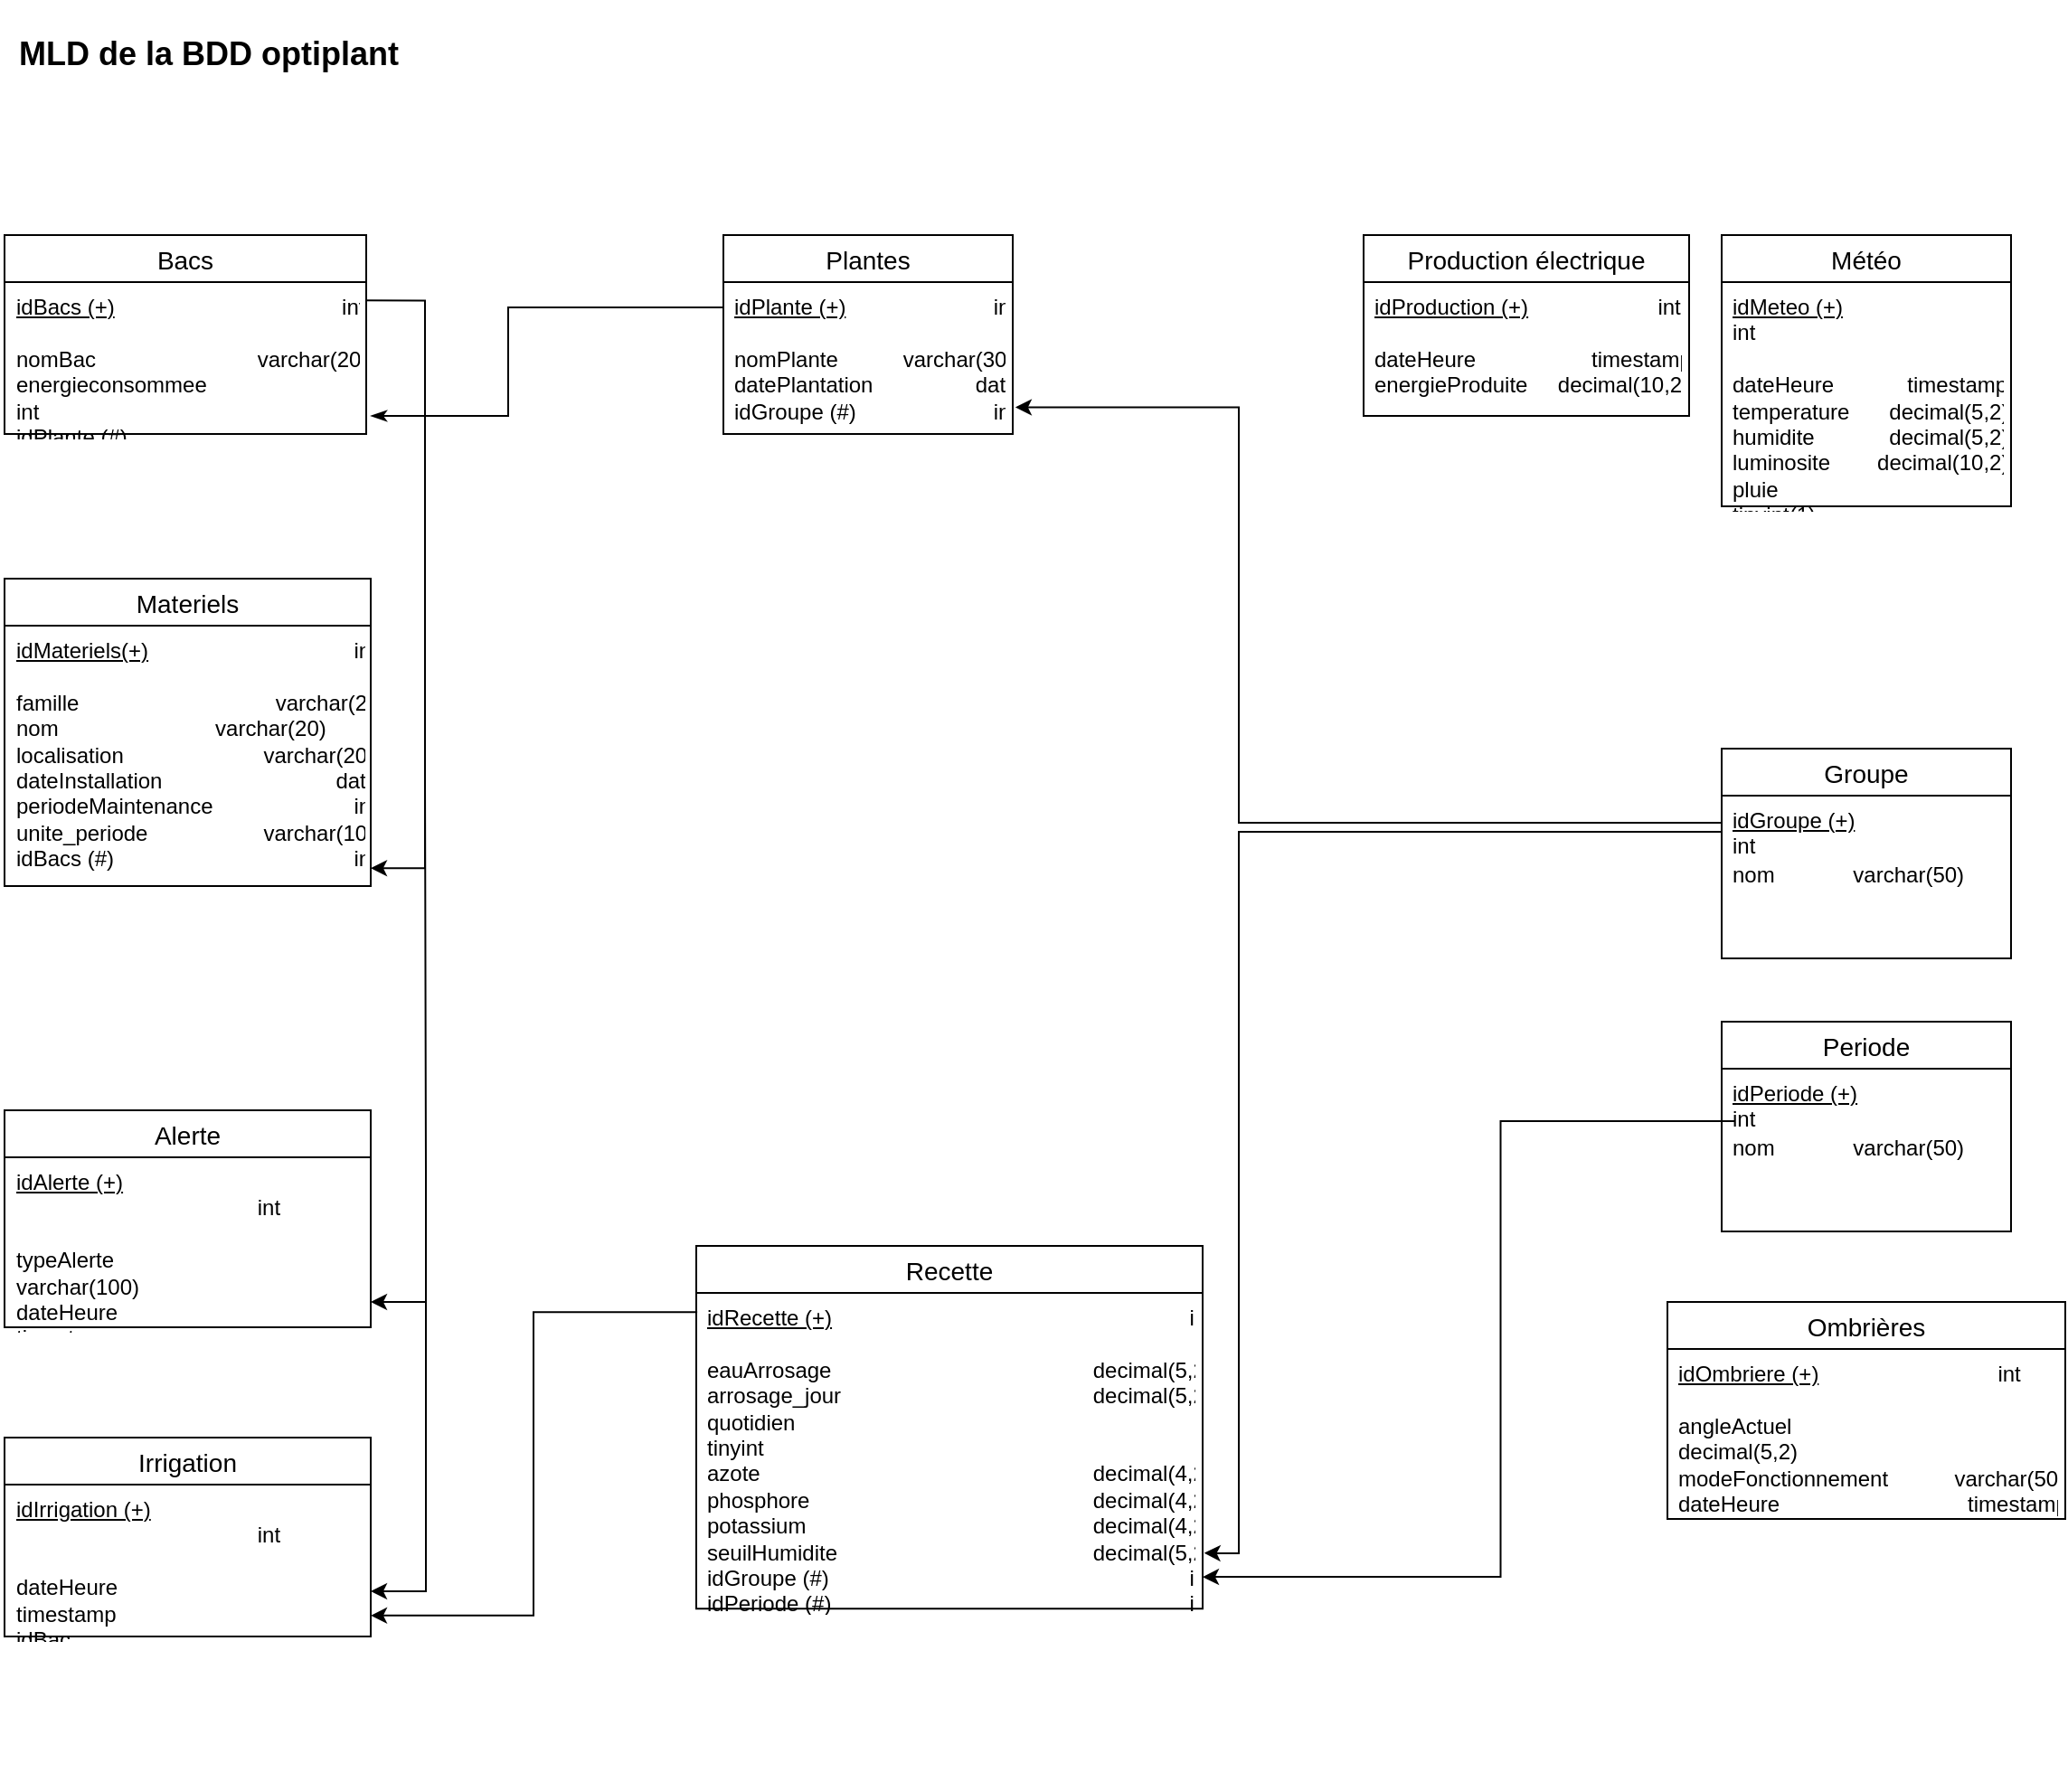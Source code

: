 <mxfile version="26.0.16">
  <diagram id="C5RBs43oDa-KdzZeNtuy" name="Page-1">
    <mxGraphModel dx="2238" dy="909" grid="1" gridSize="10" guides="1" tooltips="1" connect="1" arrows="1" fold="1" page="1" pageScale="1" pageWidth="1169" pageHeight="1654" math="0" shadow="0">
      <root>
        <mxCell id="WIyWlLk6GJQsqaUBKTNV-0" />
        <mxCell id="WIyWlLk6GJQsqaUBKTNV-1" parent="WIyWlLk6GJQsqaUBKTNV-0" />
        <mxCell id="0RJFwm6MSFstVG_xr5MZ-1" value="Bacs" style="swimlane;fontStyle=0;childLayout=stackLayout;horizontal=1;startSize=26;horizontalStack=0;resizeParent=1;resizeParentMax=0;resizeLast=0;collapsible=1;marginBottom=0;align=center;fontSize=14;" vertex="1" parent="WIyWlLk6GJQsqaUBKTNV-1">
          <mxGeometry x="17.5" y="130" width="200" height="110" as="geometry" />
        </mxCell>
        <mxCell id="0RJFwm6MSFstVG_xr5MZ-2" value="&lt;div&gt;&lt;u&gt;idBacs (+)&lt;/u&gt;&lt;span style=&quot;white-space: pre;&quot;&gt;&#x9;&lt;/span&gt;&lt;span style=&quot;white-space: pre;&quot;&gt;&#x9;&lt;/span&gt;&lt;span style=&quot;white-space: pre;&quot;&gt;&#x9;&lt;/span&gt;&amp;nbsp;&amp;nbsp;&amp;nbsp;&amp;nbsp;&amp;nbsp;&amp;nbsp;&amp;nbsp;&amp;nbsp;&amp;nbsp; &amp;nbsp; &amp;nbsp; int&lt;br&gt;&lt;/div&gt;&lt;div&gt;&lt;br&gt;&lt;/div&gt;&lt;div&gt;nomBac&lt;span style=&quot;white-space: pre;&quot;&gt;&#x9;&lt;span style=&quot;white-space: pre;&quot;&gt;&#x9;&lt;/span&gt;              &lt;span style=&quot;white-space: pre;&quot;&gt;&#x9;&lt;/span&gt;varchar(20)&lt;/span&gt;&lt;/div&gt;&lt;div&gt;energieconsommee&lt;span style=&quot;white-space: pre;&quot;&gt;&#x9;&lt;/span&gt;&lt;span style=&quot;white-space: pre;&quot;&gt;&#x9;&lt;/span&gt;&amp;nbsp;&amp;nbsp;&amp;nbsp;&amp;nbsp;&amp;nbsp;&amp;nbsp; int&lt;br&gt;&lt;/div&gt;&lt;div&gt;idPlante (#)&lt;span style=&quot;white-space: pre;&quot;&gt;&#x9;&lt;/span&gt;&lt;span style=&quot;white-space: pre;&quot;&gt;&#x9;&lt;/span&gt;&lt;span style=&quot;white-space: pre;&quot;&gt;&#x9;&lt;/span&gt;&lt;span style=&quot;white-space: pre;&quot;&gt;&#x9;&lt;/span&gt;&amp;nbsp;&amp;nbsp;&amp;nbsp;&amp;nbsp;&amp;nbsp;&amp;nbsp; int&lt;br&gt;&lt;/div&gt;&lt;div&gt;&lt;br&gt;&lt;/div&gt;" style="text;strokeColor=none;fillColor=none;spacingLeft=4;spacingRight=4;overflow=hidden;rotatable=0;points=[[0,0.5],[1,0.5]];portConstraint=eastwest;fontSize=12;whiteSpace=wrap;html=1;" vertex="1" parent="0RJFwm6MSFstVG_xr5MZ-1">
          <mxGeometry y="26" width="200" height="84" as="geometry" />
        </mxCell>
        <mxCell id="0RJFwm6MSFstVG_xr5MZ-3" value="Plantes" style="swimlane;fontStyle=0;childLayout=stackLayout;horizontal=1;startSize=26;horizontalStack=0;resizeParent=1;resizeParentMax=0;resizeLast=0;collapsible=1;marginBottom=0;align=center;fontSize=14;" vertex="1" parent="WIyWlLk6GJQsqaUBKTNV-1">
          <mxGeometry x="415" y="130" width="160" height="110" as="geometry">
            <mxRectangle x="380" y="360" width="90" height="30" as="alternateBounds" />
          </mxGeometry>
        </mxCell>
        <mxCell id="0RJFwm6MSFstVG_xr5MZ-4" value="&lt;div&gt;&lt;u&gt;idPlante (+)&lt;/u&gt;&lt;span style=&quot;white-space: pre;&quot;&gt;&#x9;&lt;/span&gt;&lt;span style=&quot;white-space: pre;&quot;&gt;&#x9;&lt;/span&gt;&lt;span style=&quot;white-space: pre;&quot;&gt;&#x9;&lt;/span&gt;&amp;nbsp;&amp;nbsp; int&lt;u&gt;&lt;br&gt;&lt;/u&gt;&lt;/div&gt;&lt;div&gt;&lt;br&gt;&lt;/div&gt;&lt;div&gt;nomPlante&lt;span style=&quot;white-space: pre;&quot;&gt;&#x9;&lt;/span&gt;&amp;nbsp;&amp;nbsp;&amp;nbsp; &lt;span style=&quot;white-space: pre;&quot;&gt;varchar(30)&lt;/span&gt;&lt;/div&gt;&lt;div&gt;datePlantation&lt;span style=&quot;white-space: pre;&quot;&gt;&#x9;&lt;/span&gt;&lt;span style=&quot;white-space: pre;&quot;&gt;&#x9;&lt;/span&gt;&lt;span style=&quot;white-space: pre;&quot;&gt;&#x9;&lt;/span&gt;date&lt;/div&gt;&lt;div&gt;idGroupe (#)&lt;span style=&quot;white-space: pre;&quot;&gt;&#x9;&lt;/span&gt;&lt;span style=&quot;white-space: pre;&quot;&gt;&#x9;&lt;/span&gt;&lt;span style=&quot;white-space: pre;&quot;&gt;&#x9;&lt;/span&gt;&amp;nbsp;&amp;nbsp; int&lt;/div&gt;" style="text;strokeColor=none;fillColor=none;spacingLeft=4;spacingRight=4;overflow=hidden;rotatable=0;points=[[0,0.5],[1,0.5]];portConstraint=eastwest;fontSize=12;whiteSpace=wrap;html=1;" vertex="1" parent="0RJFwm6MSFstVG_xr5MZ-3">
          <mxGeometry y="26" width="160" height="84" as="geometry" />
        </mxCell>
        <mxCell id="0RJFwm6MSFstVG_xr5MZ-5" value="" style="endArrow=classicThin;html=1;rounded=0;endFill=1;edgeStyle=orthogonalEdgeStyle;" edge="1" parent="WIyWlLk6GJQsqaUBKTNV-1">
          <mxGeometry relative="1" as="geometry">
            <mxPoint x="415" y="170" as="sourcePoint" />
            <mxPoint x="220" y="230" as="targetPoint" />
            <Array as="points">
              <mxPoint x="296" y="170" />
              <mxPoint x="296" y="230" />
              <mxPoint x="230" y="230" />
            </Array>
          </mxGeometry>
        </mxCell>
        <mxCell id="0RJFwm6MSFstVG_xr5MZ-22" value="Alerte" style="swimlane;fontStyle=0;childLayout=stackLayout;horizontal=1;startSize=26;horizontalStack=0;resizeParent=1;resizeParentMax=0;resizeLast=0;collapsible=1;marginBottom=0;align=center;fontSize=14;" vertex="1" parent="WIyWlLk6GJQsqaUBKTNV-1">
          <mxGeometry x="17.5" y="614" width="202.5" height="120" as="geometry" />
        </mxCell>
        <mxCell id="0RJFwm6MSFstVG_xr5MZ-23" value="&lt;div&gt;&lt;u&gt;idAlerte (+)&lt;/u&gt;&lt;span style=&quot;white-space: pre;&quot;&gt;&#x9;&lt;/span&gt;&lt;span style=&quot;white-space: pre;&quot;&gt;&#x9;&lt;/span&gt;&lt;span style=&quot;white-space: pre;&quot;&gt;&#x9;&lt;/span&gt;&lt;span style=&quot;white-space: pre;&quot;&gt;&#x9;&lt;/span&gt;&lt;span style=&quot;white-space: pre;&quot;&gt;&#x9;&lt;/span&gt;int&lt;/div&gt;&lt;div&gt;&lt;br&gt;&lt;/div&gt;&lt;div&gt;typeAlerte&lt;span style=&quot;white-space: pre;&quot;&gt;&#x9;&lt;/span&gt;&lt;span style=&quot;white-space: pre;&quot;&gt;&#x9;&lt;/span&gt;&amp;nbsp;&amp;nbsp;&amp;nbsp;&amp;nbsp;&amp;nbsp;&amp;nbsp; varchar(100)&lt;/div&gt;&lt;div&gt;dateHeure&lt;span style=&quot;white-space: pre;&quot;&gt;&#x9;&lt;/span&gt;&lt;span style=&quot;white-space: pre;&quot;&gt;&#x9;&lt;/span&gt;&lt;span style=&quot;white-space: pre;&quot;&gt;&#x9;&lt;/span&gt;&amp;nbsp;&amp;nbsp; timestamp&lt;/div&gt;&lt;div&gt;message&lt;span style=&quot;white-space: pre;&quot;&gt;&#x9;&lt;/span&gt;&lt;span style=&quot;white-space: pre;&quot;&gt;&#x9;&lt;/span&gt;&lt;span style=&quot;white-space: pre;&quot;&gt;&#x9;&lt;/span&gt;&lt;span style=&quot;white-space: pre;&quot;&gt;&#x9;&lt;/span&gt;&amp;nbsp;&amp;nbsp;&amp;nbsp;&amp;nbsp;&amp;nbsp; text&lt;/div&gt;&lt;div&gt;&lt;div&gt;idBac (#)&lt;span style=&quot;white-space: pre;&quot;&gt;&#x9;&lt;/span&gt;&lt;span style=&quot;white-space: pre;&quot;&gt;&#x9;&lt;/span&gt;&lt;span style=&quot;white-space: pre;&quot;&gt;&#x9;&lt;/span&gt;&lt;span style=&quot;white-space: pre;&quot;&gt;&#x9;&lt;/span&gt;&lt;span style=&quot;white-space: pre;&quot;&gt;&#x9;&lt;/span&gt;&lt;span style=&quot;white-space: pre;&quot;&gt;&#x9;&lt;/span&gt;int&lt;/div&gt;&lt;/div&gt;" style="text;strokeColor=none;fillColor=none;spacingLeft=4;spacingRight=4;overflow=hidden;rotatable=0;points=[[0,0.5],[1,0.5]];portConstraint=eastwest;fontSize=12;whiteSpace=wrap;html=1;" vertex="1" parent="0RJFwm6MSFstVG_xr5MZ-22">
          <mxGeometry y="26" width="202.5" height="94" as="geometry" />
        </mxCell>
        <mxCell id="0RJFwm6MSFstVG_xr5MZ-29" value="&amp;nbsp;" style="text;strokeColor=none;fillColor=none;spacingLeft=4;spacingRight=4;overflow=hidden;rotatable=0;points=[[0,0.5],[1,0.5]];portConstraint=eastwest;fontSize=12;whiteSpace=wrap;html=1;" vertex="1" parent="WIyWlLk6GJQsqaUBKTNV-1">
          <mxGeometry x="938.5" y="494" width="160" height="30" as="geometry" />
        </mxCell>
        <mxCell id="0RJFwm6MSFstVG_xr5MZ-30" value="Groupe" style="swimlane;fontStyle=0;childLayout=stackLayout;horizontal=1;startSize=26;horizontalStack=0;resizeParent=1;resizeParentMax=0;resizeLast=0;collapsible=1;marginBottom=0;align=center;fontSize=14;" vertex="1" parent="WIyWlLk6GJQsqaUBKTNV-1">
          <mxGeometry x="967" y="414" width="160" height="116" as="geometry">
            <mxRectangle x="380" y="360" width="90" height="30" as="alternateBounds" />
          </mxGeometry>
        </mxCell>
        <mxCell id="0RJFwm6MSFstVG_xr5MZ-31" value="&lt;u&gt;idGroupe (+)&lt;/u&gt;&lt;span style=&quot;white-space: pre;&quot;&gt;&#x9;&lt;/span&gt;&lt;span style=&quot;white-space: pre;&quot;&gt;&#x9;&lt;/span&gt;&lt;span style=&quot;white-space: pre;&quot;&gt;&#x9;&lt;/span&gt;&amp;nbsp; int&lt;u&gt;&lt;br&gt;&lt;/u&gt;" style="text;strokeColor=none;fillColor=none;spacingLeft=4;spacingRight=4;overflow=hidden;rotatable=0;points=[[0,0.5],[1,0.5]];portConstraint=eastwest;fontSize=12;whiteSpace=wrap;html=1;" vertex="1" parent="0RJFwm6MSFstVG_xr5MZ-30">
          <mxGeometry y="26" width="160" height="30" as="geometry" />
        </mxCell>
        <mxCell id="0RJFwm6MSFstVG_xr5MZ-32" value="nom&lt;span style=&quot;white-space: pre;&quot;&gt;&#x9;&lt;/span&gt;&lt;span style=&quot;white-space: pre;&quot;&gt;&#x9;&lt;/span&gt;&amp;nbsp;&amp;nbsp;&amp;nbsp; varchar(50)" style="text;strokeColor=none;fillColor=none;spacingLeft=4;spacingRight=4;overflow=hidden;rotatable=0;points=[[0,0.5],[1,0.5]];portConstraint=eastwest;fontSize=12;whiteSpace=wrap;html=1;" vertex="1" parent="0RJFwm6MSFstVG_xr5MZ-30">
          <mxGeometry y="56" width="160" height="30" as="geometry" />
        </mxCell>
        <mxCell id="0RJFwm6MSFstVG_xr5MZ-33" value="&amp;nbsp;" style="text;strokeColor=none;fillColor=none;spacingLeft=4;spacingRight=4;overflow=hidden;rotatable=0;points=[[0,0.5],[1,0.5]];portConstraint=eastwest;fontSize=12;whiteSpace=wrap;html=1;" vertex="1" parent="0RJFwm6MSFstVG_xr5MZ-30">
          <mxGeometry y="86" width="160" height="30" as="geometry" />
        </mxCell>
        <mxCell id="0RJFwm6MSFstVG_xr5MZ-38" value="&amp;nbsp;" style="text;strokeColor=none;fillColor=none;spacingLeft=4;spacingRight=4;overflow=hidden;rotatable=0;points=[[0,0.5],[1,0.5]];portConstraint=eastwest;fontSize=12;whiteSpace=wrap;html=1;" vertex="1" parent="WIyWlLk6GJQsqaUBKTNV-1">
          <mxGeometry x="967" y="608" width="160" height="30" as="geometry" />
        </mxCell>
        <mxCell id="0RJFwm6MSFstVG_xr5MZ-42" value="Periode" style="swimlane;fontStyle=0;childLayout=stackLayout;horizontal=1;startSize=26;horizontalStack=0;resizeParent=1;resizeParentMax=0;resizeLast=0;collapsible=1;marginBottom=0;align=center;fontSize=14;" vertex="1" parent="WIyWlLk6GJQsqaUBKTNV-1">
          <mxGeometry x="967" y="565" width="160" height="116" as="geometry">
            <mxRectangle x="380" y="360" width="90" height="30" as="alternateBounds" />
          </mxGeometry>
        </mxCell>
        <mxCell id="0RJFwm6MSFstVG_xr5MZ-43" value="&lt;u&gt;idPeriode (+)&lt;/u&gt;&lt;span style=&quot;white-space: pre;&quot;&gt;&#x9;&lt;/span&gt;&lt;span style=&quot;white-space: pre;&quot;&gt;&#x9;&lt;/span&gt;&lt;span style=&quot;white-space: pre;&quot;&gt;&#x9;&lt;/span&gt;&amp;nbsp; int" style="text;strokeColor=none;fillColor=none;spacingLeft=4;spacingRight=4;overflow=hidden;rotatable=0;points=[[0,0.5],[1,0.5]];portConstraint=eastwest;fontSize=12;whiteSpace=wrap;html=1;" vertex="1" parent="0RJFwm6MSFstVG_xr5MZ-42">
          <mxGeometry y="26" width="160" height="30" as="geometry" />
        </mxCell>
        <mxCell id="0RJFwm6MSFstVG_xr5MZ-44" value="nom&lt;span style=&quot;white-space: pre;&quot;&gt;&#x9;&lt;/span&gt;&lt;span style=&quot;white-space: pre;&quot;&gt;&#x9;&lt;/span&gt;&lt;span style=&quot;white-space: pre;&quot;&gt;    varchar(50)&lt;/span&gt;&lt;span style=&quot;white-space: pre;&quot;&gt;&#x9;&lt;/span&gt;" style="text;strokeColor=none;fillColor=none;spacingLeft=4;spacingRight=4;overflow=hidden;rotatable=0;points=[[0,0.5],[1,0.5]];portConstraint=eastwest;fontSize=12;whiteSpace=wrap;html=1;" vertex="1" parent="0RJFwm6MSFstVG_xr5MZ-42">
          <mxGeometry y="56" width="160" height="30" as="geometry" />
        </mxCell>
        <mxCell id="0RJFwm6MSFstVG_xr5MZ-45" value="&amp;nbsp;" style="text;strokeColor=none;fillColor=none;spacingLeft=4;spacingRight=4;overflow=hidden;rotatable=0;points=[[0,0.5],[1,0.5]];portConstraint=eastwest;fontSize=12;whiteSpace=wrap;html=1;" vertex="1" parent="0RJFwm6MSFstVG_xr5MZ-42">
          <mxGeometry y="86" width="160" height="30" as="geometry" />
        </mxCell>
        <mxCell id="0RJFwm6MSFstVG_xr5MZ-46" value="Irrigation" style="swimlane;fontStyle=0;childLayout=stackLayout;horizontal=1;startSize=26;horizontalStack=0;resizeParent=1;resizeParentMax=0;resizeLast=0;collapsible=1;marginBottom=0;align=center;fontSize=14;" vertex="1" parent="WIyWlLk6GJQsqaUBKTNV-1">
          <mxGeometry x="17.5" y="795" width="202.5" height="110" as="geometry" />
        </mxCell>
        <mxCell id="0RJFwm6MSFstVG_xr5MZ-77" style="edgeStyle=orthogonalEdgeStyle;rounded=0;orthogonalLoop=1;jettySize=auto;html=1;endArrow=none;startFill=0;" edge="1" parent="0RJFwm6MSFstVG_xr5MZ-46">
          <mxGeometry relative="1" as="geometry">
            <mxPoint x="232.5" y="-365" as="targetPoint" />
            <mxPoint x="212.5" y="85" as="sourcePoint" />
            <Array as="points">
              <mxPoint x="233" y="85" />
              <mxPoint x="233" y="-148" />
              <mxPoint x="233" y="-148" />
            </Array>
          </mxGeometry>
        </mxCell>
        <mxCell id="0RJFwm6MSFstVG_xr5MZ-47" value="&lt;div&gt;&lt;u&gt;idIrrigation (+)&lt;/u&gt;&lt;span style=&quot;white-space: pre;&quot;&gt;&#x9;&lt;/span&gt;&lt;span style=&quot;white-space: pre;&quot;&gt;&#x9;&lt;/span&gt;&lt;span style=&quot;white-space: pre;&quot;&gt;&#x9;&lt;/span&gt;&lt;span style=&quot;white-space: pre;&quot;&gt;&#x9;&lt;/span&gt;&lt;span style=&quot;white-space: pre;&quot;&gt;&#x9;&lt;/span&gt;int&lt;/div&gt;&lt;div&gt;&lt;br&gt;&lt;/div&gt;&lt;div&gt;dateHeure&lt;span style=&quot;white-space: pre;&quot;&gt;&#x9;&lt;/span&gt;&lt;span style=&quot;white-space: pre;&quot;&gt;&#x9;&lt;/span&gt;&lt;span style=&quot;white-space: pre;&quot;&gt;&#x9;&lt;/span&gt;&amp;nbsp;&amp;nbsp; timestamp&lt;/div&gt;&lt;div&gt;&lt;div&gt;idBac (#)&lt;span style=&quot;white-space: pre;&quot;&gt;&#x9;&lt;/span&gt;&lt;span style=&quot;white-space: pre;&quot;&gt;&#x9;&lt;/span&gt;&lt;span style=&quot;white-space: pre;&quot;&gt;&#x9;&lt;/span&gt;&lt;span style=&quot;white-space: pre;&quot;&gt;&#x9;&lt;/span&gt;&lt;span style=&quot;white-space: pre;&quot;&gt;&#x9;&lt;/span&gt;&lt;span style=&quot;white-space: pre;&quot;&gt;&#x9;&lt;/span&gt;int&lt;/div&gt;&lt;div&gt;&lt;div&gt;idRecette (#)&lt;span style=&quot;white-space: pre;&quot;&gt;&#x9;&lt;/span&gt;&lt;span style=&quot;white-space: pre;&quot;&gt;&#x9;&lt;/span&gt;&lt;span style=&quot;white-space: pre;&quot;&gt;&#x9;&lt;/span&gt;&lt;span style=&quot;white-space: pre;&quot;&gt;&#x9;&lt;/span&gt;&lt;span style=&quot;white-space: pre;&quot;&gt;&#x9;&lt;/span&gt;int&lt;/div&gt;&lt;/div&gt;&lt;/div&gt;&lt;div&gt;&lt;br&gt;&lt;/div&gt;" style="text;strokeColor=none;fillColor=none;spacingLeft=4;spacingRight=4;overflow=hidden;rotatable=0;points=[[0,0.5],[1,0.5]];portConstraint=eastwest;fontSize=12;whiteSpace=wrap;html=1;" vertex="1" parent="0RJFwm6MSFstVG_xr5MZ-46">
          <mxGeometry y="26" width="202.5" height="84" as="geometry" />
        </mxCell>
        <mxCell id="0RJFwm6MSFstVG_xr5MZ-64" value="&lt;h2&gt;MLD de la BDD optiplant &lt;br&gt;&lt;/h2&gt;" style="text;html=1;align=center;verticalAlign=middle;resizable=0;points=[];autosize=1;strokeColor=none;fillColor=none;" vertex="1" parent="WIyWlLk6GJQsqaUBKTNV-1">
          <mxGeometry x="15" width="230" height="60" as="geometry" />
        </mxCell>
        <mxCell id="0RJFwm6MSFstVG_xr5MZ-65" value="Météo" style="swimlane;fontStyle=0;childLayout=stackLayout;horizontal=1;startSize=26;horizontalStack=0;resizeParent=1;resizeParentMax=0;resizeLast=0;collapsible=1;marginBottom=0;align=center;fontSize=14;" vertex="1" parent="WIyWlLk6GJQsqaUBKTNV-1">
          <mxGeometry x="967" y="130" width="160" height="150" as="geometry" />
        </mxCell>
        <mxCell id="0RJFwm6MSFstVG_xr5MZ-66" value="&lt;div&gt;&lt;u&gt;idMeteo (+)&lt;/u&gt;&lt;span style=&quot;white-space: pre;&quot;&gt;&#x9;&lt;/span&gt;&lt;span style=&quot;white-space: pre;&quot;&gt;&#x9;&lt;/span&gt;&lt;span style=&quot;white-space: pre;&quot;&gt;&#x9;&lt;/span&gt;&amp;nbsp;&amp;nbsp; int&lt;/div&gt;&lt;div&gt;&lt;br&gt;&lt;/div&gt;&lt;div&gt;dateHeure&lt;span style=&quot;white-space: pre;&quot;&gt;&#x9;&lt;/span&gt;&lt;span style=&quot;white-space: pre;&quot;&gt;     timestamp&lt;/span&gt;&lt;/div&gt;&lt;div&gt;temperature&lt;span style=&quot;white-space: pre;&quot;&gt;&#x9;&lt;/span&gt;&amp;nbsp; decimal(5,2)&lt;/div&gt;&lt;div&gt;humidite&lt;span style=&quot;white-space: pre;&quot;&gt;&#x9;&lt;/span&gt;&lt;span style=&quot;white-space: pre;&quot;&gt;&#x9;&lt;/span&gt;&amp;nbsp; decimal(5,2)&lt;br&gt;&lt;/div&gt;&lt;div&gt;luminosite&lt;span style=&quot;white-space: pre;&quot;&gt;&#x9;&lt;/span&gt;decimal(10,2)&lt;br&gt;          pluie&lt;span style=&quot;white-space: pre;&quot;&gt;&#x9;&lt;/span&gt;&lt;span style=&quot;white-space: pre;&quot;&gt;&#x9;&lt;/span&gt;&lt;span style=&quot;white-space: pre;&quot;&gt;&#x9;&lt;/span&gt; tinyint(1)&lt;br&gt;&lt;/div&gt;&lt;div&gt;vent&lt;span style=&quot;white-space: pre;&quot;&gt;&#x9;&lt;/span&gt;&lt;span style=&quot;white-space: pre;&quot;&gt;&#x9;&lt;/span&gt;&lt;span style=&quot;white-space: pre;&quot;&gt;&#x9;&lt;/span&gt;&lt;span style=&quot;white-space: pre;&quot;&gt;&#x9;&lt;/span&gt;&lt;span style=&quot;white-space: pre;&quot;&gt;&#x9;&lt;/span&gt;&amp;nbsp;&amp;nbsp; int&lt;br&gt;&lt;/div&gt;" style="text;strokeColor=none;fillColor=none;spacingLeft=4;spacingRight=4;overflow=hidden;rotatable=0;points=[[0,0.5],[1,0.5]];portConstraint=eastwest;fontSize=12;whiteSpace=wrap;html=1;" vertex="1" parent="0RJFwm6MSFstVG_xr5MZ-65">
          <mxGeometry y="26" width="160" height="124" as="geometry" />
        </mxCell>
        <mxCell id="0RJFwm6MSFstVG_xr5MZ-67" value="Production électrique" style="swimlane;fontStyle=0;childLayout=stackLayout;horizontal=1;startSize=26;horizontalStack=0;resizeParent=1;resizeParentMax=0;resizeLast=0;collapsible=1;marginBottom=0;align=center;fontSize=14;" vertex="1" parent="WIyWlLk6GJQsqaUBKTNV-1">
          <mxGeometry x="769" y="130" width="180" height="100" as="geometry" />
        </mxCell>
        <mxCell id="0RJFwm6MSFstVG_xr5MZ-68" value="&lt;div&gt;&lt;u&gt;idProduction (+)&lt;/u&gt;&lt;span style=&quot;white-space: pre;&quot;&gt;&#x9;&lt;/span&gt;&lt;span style=&quot;white-space: pre;&quot;&gt;&#x9;    &lt;/span&gt;&amp;nbsp;&amp;nbsp; int&lt;u&gt;&lt;br&gt;&lt;/u&gt;&lt;/div&gt;&lt;div&gt;&lt;br&gt;&lt;/div&gt;&lt;div&gt;dateHeure&lt;span style=&quot;white-space: pre;&quot;&gt;&#x9;&lt;/span&gt;&lt;span style=&quot;white-space: pre;&quot;&gt;&#x9;    &lt;/span&gt;timestamp&lt;/div&gt;&lt;div&gt;energieProduite&amp;nbsp;&amp;nbsp;&amp;nbsp;&amp;nbsp; decimal(10,2)&lt;br&gt;&lt;/div&gt;" style="text;strokeColor=none;fillColor=none;spacingLeft=4;spacingRight=4;overflow=hidden;rotatable=0;points=[[0,0.5],[1,0.5]];portConstraint=eastwest;fontSize=12;whiteSpace=wrap;html=1;" vertex="1" parent="0RJFwm6MSFstVG_xr5MZ-67">
          <mxGeometry y="26" width="180" height="74" as="geometry" />
        </mxCell>
        <mxCell id="0RJFwm6MSFstVG_xr5MZ-70" style="edgeStyle=orthogonalEdgeStyle;rounded=0;orthogonalLoop=1;jettySize=auto;html=1;exitX=1;exitY=0.121;exitDx=0;exitDy=0;exitPerimeter=0;entryX=1;entryY=0.931;entryDx=0;entryDy=0;entryPerimeter=0;" edge="1" parent="WIyWlLk6GJQsqaUBKTNV-1" source="0RJFwm6MSFstVG_xr5MZ-2" target="0RJFwm6MSFstVG_xr5MZ-95">
          <mxGeometry relative="1" as="geometry">
            <mxPoint x="230" y="480" as="targetPoint" />
            <mxPoint x="220" y="170" as="sourcePoint" />
            <Array as="points">
              <mxPoint x="250" y="166" />
              <mxPoint x="250" y="480" />
            </Array>
          </mxGeometry>
        </mxCell>
        <mxCell id="0RJFwm6MSFstVG_xr5MZ-78" value="" style="endArrow=classic;html=1;rounded=0;entryX=1;entryY=0.5;entryDx=0;entryDy=0;" edge="1" parent="WIyWlLk6GJQsqaUBKTNV-1">
          <mxGeometry width="50" height="50" relative="1" as="geometry">
            <mxPoint x="240" y="880" as="sourcePoint" />
            <mxPoint x="220" y="880" as="targetPoint" />
          </mxGeometry>
        </mxCell>
        <mxCell id="0RJFwm6MSFstVG_xr5MZ-79" style="edgeStyle=orthogonalEdgeStyle;rounded=0;orthogonalLoop=1;jettySize=auto;html=1;exitX=0.002;exitY=0.061;exitDx=0;exitDy=0;entryX=1;entryY=0.862;entryDx=0;entryDy=0;entryPerimeter=0;exitPerimeter=0;" edge="1" parent="WIyWlLk6GJQsqaUBKTNV-1" source="0RJFwm6MSFstVG_xr5MZ-53" target="0RJFwm6MSFstVG_xr5MZ-47">
          <mxGeometry relative="1" as="geometry">
            <mxPoint x="190" y="900" as="targetPoint" />
          </mxGeometry>
        </mxCell>
        <mxCell id="0RJFwm6MSFstVG_xr5MZ-80" style="edgeStyle=orthogonalEdgeStyle;rounded=0;orthogonalLoop=1;jettySize=auto;html=1;exitX=0;exitY=0.5;exitDx=0;exitDy=0;entryX=1.008;entryY=0.831;entryDx=0;entryDy=0;entryPerimeter=0;" edge="1" parent="WIyWlLk6GJQsqaUBKTNV-1">
          <mxGeometry relative="1" as="geometry">
            <mxPoint x="680" y="872.076" as="targetPoint" />
            <mxPoint x="974.2" y="620.0" as="sourcePoint" />
            <Array as="points">
              <mxPoint x="844.76" y="620" />
              <mxPoint x="844.76" y="872" />
              <mxPoint x="697.76" y="872" />
            </Array>
          </mxGeometry>
        </mxCell>
        <mxCell id="0RJFwm6MSFstVG_xr5MZ-81" style="edgeStyle=orthogonalEdgeStyle;rounded=0;orthogonalLoop=1;jettySize=auto;html=1;exitX=0;exitY=0.5;exitDx=0;exitDy=0;entryX=1.003;entryY=0.824;entryDx=0;entryDy=0;entryPerimeter=0;" edge="1" parent="WIyWlLk6GJQsqaUBKTNV-1" target="0RJFwm6MSFstVG_xr5MZ-53">
          <mxGeometry relative="1" as="geometry">
            <mxPoint x="967" y="460" as="sourcePoint" />
            <mxPoint x="690" y="960" as="targetPoint" />
            <Array as="points">
              <mxPoint x="700" y="460" />
              <mxPoint x="700" y="859" />
              <mxPoint x="690" y="859" />
            </Array>
          </mxGeometry>
        </mxCell>
        <mxCell id="0RJFwm6MSFstVG_xr5MZ-82" style="edgeStyle=orthogonalEdgeStyle;rounded=0;orthogonalLoop=1;jettySize=auto;html=1;exitX=0;exitY=0.5;exitDx=0;exitDy=0;entryX=1.009;entryY=0.824;entryDx=0;entryDy=0;entryPerimeter=0;" edge="1" parent="WIyWlLk6GJQsqaUBKTNV-1" source="0RJFwm6MSFstVG_xr5MZ-31" target="0RJFwm6MSFstVG_xr5MZ-4">
          <mxGeometry relative="1" as="geometry">
            <Array as="points">
              <mxPoint x="700" y="455" />
              <mxPoint x="700" y="225" />
            </Array>
          </mxGeometry>
        </mxCell>
        <mxCell id="0RJFwm6MSFstVG_xr5MZ-87" value="" style="endArrow=classic;html=1;rounded=0;" edge="1" parent="WIyWlLk6GJQsqaUBKTNV-1">
          <mxGeometry width="50" height="50" relative="1" as="geometry">
            <mxPoint x="250" y="720" as="sourcePoint" />
            <mxPoint x="220" y="720" as="targetPoint" />
            <Array as="points">
              <mxPoint x="240" y="720" />
            </Array>
          </mxGeometry>
        </mxCell>
        <mxCell id="0RJFwm6MSFstVG_xr5MZ-88" value="" style="group" vertex="1" connectable="0" parent="WIyWlLk6GJQsqaUBKTNV-1">
          <mxGeometry x="400" y="689" width="280" height="301" as="geometry" />
        </mxCell>
        <mxCell id="0RJFwm6MSFstVG_xr5MZ-52" value="Recette" style="swimlane;fontStyle=0;childLayout=stackLayout;horizontal=1;startSize=26;horizontalStack=0;resizeParent=1;resizeParentMax=0;resizeLast=0;collapsible=1;marginBottom=0;align=center;fontSize=14;movable=1;resizable=1;rotatable=1;deletable=1;editable=1;locked=0;connectable=1;container=1;" vertex="1" parent="0RJFwm6MSFstVG_xr5MZ-88">
          <mxGeometry width="280" height="200.58" as="geometry">
            <mxRectangle x="380" y="360" width="90" height="30" as="alternateBounds" />
          </mxGeometry>
        </mxCell>
        <mxCell id="0RJFwm6MSFstVG_xr5MZ-53" value="&lt;div&gt;&lt;u&gt;idRecette (+)&lt;/u&gt;&lt;span style=&quot;white-space: pre;&quot;&gt;&#x9;&lt;/span&gt;&lt;span style=&quot;white-space: pre;&quot;&gt;&#x9;&lt;/span&gt;&lt;span style=&quot;white-space: pre;&quot;&gt;&#x9;&lt;/span&gt;&lt;span style=&quot;white-space: pre;&quot;&gt;&#x9;&lt;/span&gt;&lt;span style=&quot;white-space: pre;&quot;&gt;&#x9;&lt;/span&gt;&lt;span style=&quot;white-space: pre;&quot;&gt;&#x9;&lt;/span&gt;&lt;span style=&quot;white-space: pre;&quot;&gt;&#x9;&lt;/span&gt;&lt;span style=&quot;white-space: pre;&quot;&gt;&#x9;&lt;/span&gt;int&lt;/div&gt;&lt;div&gt;&lt;br&gt;&lt;/div&gt;&lt;div&gt;eauArrosage&lt;span style=&quot;white-space: pre;&quot;&gt;&#x9;&lt;/span&gt;&lt;span style=&quot;white-space: pre;&quot;&gt;&#x9;&lt;/span&gt;&lt;span style=&quot;white-space: pre;&quot;&gt;&#x9;&lt;/span&gt;&lt;span style=&quot;white-space: pre;&quot;&gt;&#x9;&lt;/span&gt;&lt;span style=&quot;white-space: pre;&quot;&gt;&#x9;&lt;/span&gt;&lt;span style=&quot;white-space: pre;&quot;&gt;&#x9;&lt;/span&gt;&lt;span style=&quot;white-space: pre;&quot;&gt;decimal(5,2)&lt;/span&gt;&lt;/div&gt;&lt;div&gt;&lt;div&gt;arrosage_jour&lt;span style=&quot;white-space: pre;&quot;&gt;&#x9;&lt;/span&gt;&lt;span style=&quot;white-space: pre;&quot;&gt;&#x9;&lt;/span&gt;&lt;span style=&quot;white-space: pre;&quot;&gt;&#x9;&lt;/span&gt;&lt;span style=&quot;white-space: pre;&quot;&gt;&#x9;&lt;/span&gt;&lt;span style=&quot;white-space: pre;&quot;&gt;&#x9;&lt;/span&gt;&lt;span style=&quot;white-space: pre;&quot;&gt;&#x9;&lt;/span&gt;decimal(5,2)&lt;/div&gt;&lt;div&gt;quotidien&lt;span style=&quot;white-space: pre;&quot;&gt;&#x9;&lt;/span&gt;&lt;span style=&quot;white-space: pre;&quot;&gt;&#x9;&lt;/span&gt;&lt;span style=&quot;white-space: pre;&quot;&gt;&#x9;&lt;/span&gt;&lt;span style=&quot;white-space: pre;&quot;&gt;&#x9;&lt;/span&gt;&lt;span style=&quot;white-space: pre;&quot;&gt;&#x9;&lt;/span&gt;&lt;span style=&quot;white-space: pre;&quot;&gt;&#x9;&lt;/span&gt;&lt;span style=&quot;white-space: pre;&quot;&gt;&#x9;&lt;/span&gt;&lt;span style=&quot;white-space: pre;&quot;&gt;&#x9;&lt;/span&gt;&amp;nbsp;&amp;nbsp; tinyint&lt;br&gt;azote&lt;span style=&quot;white-space: pre;&quot;&gt;&#x9;&lt;/span&gt;&lt;span style=&quot;white-space: pre;&quot;&gt;&#x9;&lt;/span&gt;&lt;span style=&quot;white-space: pre;&quot;&gt;&#x9;&lt;/span&gt;&lt;span style=&quot;white-space: pre;&quot;&gt;&#x9;&lt;/span&gt;&lt;span style=&quot;white-space: pre;&quot;&gt;&#x9;&lt;/span&gt;&lt;span style=&quot;white-space: pre;&quot;&gt;&#x9;&lt;/span&gt;&lt;span style=&quot;white-space: pre;&quot;&gt;&#x9;&lt;/span&gt;decimal(4,2)&lt;br&gt;phosphore&lt;span style=&quot;white-space: pre;&quot;&gt;&#x9;&lt;/span&gt;&lt;span style=&quot;white-space: pre;&quot;&gt;&#x9;&lt;/span&gt;&lt;span style=&quot;white-space: pre;&quot;&gt;&#x9;&lt;/span&gt;&lt;span style=&quot;white-space: pre;&quot;&gt;&#x9;&lt;/span&gt;&lt;span style=&quot;white-space: pre;&quot;&gt;&#x9;&lt;/span&gt;&lt;span style=&quot;white-space: pre;&quot;&gt;&#x9;&lt;/span&gt;decimal(4,2)&lt;br&gt;potassium&lt;span style=&quot;white-space: pre;&quot;&gt;&#x9;&lt;/span&gt;&lt;span style=&quot;white-space: pre;&quot;&gt;&#x9;&lt;/span&gt;&lt;span style=&quot;white-space: pre;&quot;&gt;&#x9;&lt;/span&gt;&lt;span style=&quot;white-space: pre;&quot;&gt;&#x9;&lt;/span&gt;&lt;span style=&quot;white-space: pre;&quot;&gt;&#x9;&lt;/span&gt;&lt;span style=&quot;white-space: pre;&quot;&gt;&#x9;&lt;/span&gt;decimal(4,2)&lt;br&gt;seuilHumidite&lt;span style=&quot;white-space: pre;&quot;&gt;&#x9;&lt;/span&gt;&lt;span style=&quot;white-space: pre;&quot;&gt;&#x9;&lt;/span&gt;&lt;span style=&quot;white-space: pre;&quot;&gt;&#x9;&lt;/span&gt;&lt;span style=&quot;white-space: pre;&quot;&gt;&#x9;&lt;/span&gt;&lt;span style=&quot;white-space: pre;&quot;&gt;&#x9;&lt;/span&gt;&lt;span style=&quot;white-space: pre;&quot;&gt;&#x9;&lt;/span&gt;decimal(5,2)&lt;br&gt;&lt;div&gt;idGroupe (#)&lt;span style=&quot;white-space: pre;&quot;&gt;&#x9;&lt;/span&gt;&lt;span style=&quot;white-space: pre;&quot;&gt;&#x9;&lt;/span&gt;&lt;span style=&quot;white-space: pre;&quot;&gt;&#x9;&lt;/span&gt;&lt;span style=&quot;white-space: pre;&quot;&gt;&#x9;&lt;/span&gt;&lt;span style=&quot;white-space: pre;&quot;&gt;&#x9;&lt;/span&gt;&lt;span style=&quot;white-space: pre;&quot;&gt;&#x9;&lt;/span&gt;&lt;span style=&quot;white-space: pre;&quot;&gt;&#x9;&lt;/span&gt;&lt;span style=&quot;white-space: pre;&quot;&gt;&#x9;&lt;/span&gt;int&lt;/div&gt;&lt;div&gt;idPeriode (#)&lt;span style=&quot;white-space: pre;&quot;&gt;&#x9;&lt;/span&gt;&lt;span style=&quot;white-space: pre;&quot;&gt;&#x9;&lt;/span&gt;&lt;span style=&quot;white-space: pre;&quot;&gt;&#x9;&lt;/span&gt;&lt;span style=&quot;white-space: pre;&quot;&gt;&#x9;&lt;/span&gt;&lt;span style=&quot;white-space: pre;&quot;&gt;&#x9;&lt;/span&gt;&lt;span style=&quot;white-space: pre;&quot;&gt;&#x9;&lt;/span&gt;&lt;span style=&quot;white-space: pre;&quot;&gt;&#x9;&lt;/span&gt;&lt;span style=&quot;white-space: pre;&quot;&gt;&#x9;&lt;/span&gt;int&lt;/div&gt;&lt;table data-uniqueid=&quot;1690266209&quot; class=&quot;table table-striped table-hover table-sm table_results data ajax w-auto&quot;&gt;&lt;thead&gt;&lt;tr&gt;&lt;th data-column=&quot;rationNPK&quot; class=&quot;draggable position-sticky text-end&quot;&gt;&lt;span style=&quot;font-weight: normal;&quot;&gt;&lt;br&gt;        &lt;br&gt;  &lt;/span&gt;&lt;/th&gt;  &lt;th data-column=&quot;azote&quot; class=&quot;draggable position-sticky text-end&quot;&gt;&lt;br&gt;&lt;br&gt;        &lt;br&gt;  &lt;/th&gt;  &lt;th data-column=&quot;tempsActivationAzote&quot; class=&quot;draggable position-sticky text-end&quot;&gt;&lt;br&gt;&lt;br&gt;        &lt;br&gt;  &lt;/th&gt;  &lt;th data-column=&quot;phosphore&quot; class=&quot;draggable position-sticky text-end&quot;&gt;&lt;br&gt;&lt;br&gt;        &lt;br&gt;  &lt;/th&gt;  &lt;th data-column=&quot;tempsActivationPhosphore&quot; class=&quot;draggable position-sticky text-end&quot;&gt;&lt;br&gt;&lt;br&gt;        &lt;br&gt;  &lt;/th&gt;  &lt;th data-column=&quot;potassium&quot; class=&quot;draggable position-sticky text-end&quot;&gt;&lt;br&gt;&lt;br&gt;        &lt;br&gt;  &lt;/th&gt;  &lt;th data-column=&quot;tempsActivationPotassium&quot; class=&quot;draggable position-sticky text-end&quot;&gt;&lt;br&gt;&lt;br&gt;        &lt;br&gt;  &lt;/th&gt;  &lt;th data-column=&quot;quantiteNutriment&quot; class=&quot;draggable position-sticky text-end&quot;&gt;&lt;br&gt;&lt;br&gt;        &lt;br&gt;  &lt;/th&gt;  &lt;th data-column=&quot;seuilHumidite&quot; class=&quot;draggable position-sticky text-end&quot;&gt;&lt;br&gt;&lt;br&gt;        &lt;br&gt;  &lt;/th&gt;      &lt;td colspan=&quot;4&quot; class=&quot;d-print-none&quot;&gt;&lt;br&gt;&lt;/td&gt;&lt;/tr&gt;&lt;/thead&gt;&lt;/table&gt;&lt;/div&gt;&lt;/div&gt;&lt;div&gt;&lt;br&gt;&lt;/div&gt;" style="text;strokeColor=none;fillColor=none;spacingLeft=4;spacingRight=4;overflow=hidden;rotatable=1;points=[[0,0.5],[1,0.5]];portConstraint=eastwest;fontSize=12;whiteSpace=wrap;html=1;movable=1;resizable=1;deletable=1;editable=1;locked=0;connectable=1;align=left;container=0;" vertex="1" parent="0RJFwm6MSFstVG_xr5MZ-52">
          <mxGeometry y="26" width="280" height="174.58" as="geometry" />
        </mxCell>
        <mxCell id="0RJFwm6MSFstVG_xr5MZ-89" value="Ombrières" style="swimlane;fontStyle=0;childLayout=stackLayout;horizontal=1;startSize=26;horizontalStack=0;resizeParent=1;resizeParentMax=0;resizeLast=0;collapsible=1;marginBottom=0;align=center;fontSize=14;" vertex="1" parent="WIyWlLk6GJQsqaUBKTNV-1">
          <mxGeometry x="937" y="720" width="220" height="120" as="geometry" />
        </mxCell>
        <mxCell id="0RJFwm6MSFstVG_xr5MZ-90" value="&lt;div&gt;&lt;u&gt;idOmbriere (+)&lt;/u&gt;&lt;span style=&quot;white-space: pre;&quot;&gt;&#x9;&lt;/span&gt;&lt;span style=&quot;white-space: pre;&quot;&gt;&#x9;&lt;/span&gt;&lt;span style=&quot;white-space: pre;&quot;&gt;&#x9;&lt;/span&gt;&lt;span style=&quot;white-space: pre;&quot;&gt;&#x9;&lt;/span&gt;&amp;nbsp;&amp;nbsp;&amp;nbsp;&amp;nbsp; int&lt;u&gt;&lt;br&gt;&lt;/u&gt;&lt;/div&gt;&lt;div&gt;&lt;br&gt;&lt;/div&gt;&lt;div&gt;angleActuel&lt;span style=&quot;white-space: pre;&quot;&gt;&#x9;&lt;/span&gt;&lt;span style=&quot;white-space: pre;&quot;&gt;&#x9;&lt;/span&gt;&lt;span style=&quot;white-space: pre;&quot;&gt;&#x9;&lt;/span&gt;&amp;nbsp;&amp;nbsp;&amp;nbsp;&amp;nbsp; decimal(5,2)&lt;/div&gt;&lt;div&gt;modeFonctionnement&amp;nbsp;&amp;nbsp;&amp;nbsp;&amp;nbsp;&amp;nbsp;&amp;nbsp;&amp;nbsp;&amp;nbsp;&amp;nbsp;&amp;nbsp; varchar(50)&lt;/div&gt;&lt;div&gt;dateHeure&lt;span style=&quot;white-space: pre;&quot;&gt;&#x9;&lt;/span&gt;&lt;span style=&quot;white-space: pre;&quot;&gt;&#x9;&lt;/span&gt;&lt;span style=&quot;white-space: pre;&quot;&gt;&#x9;&lt;/span&gt;&lt;span style=&quot;white-space: pre;&quot;&gt;&#x9;&lt;/span&gt;timestamp&lt;br&gt;&lt;/div&gt;" style="text;strokeColor=none;fillColor=none;spacingLeft=4;spacingRight=4;overflow=hidden;rotatable=0;points=[[0,0.5],[1,0.5]];portConstraint=eastwest;fontSize=12;whiteSpace=wrap;html=1;" vertex="1" parent="0RJFwm6MSFstVG_xr5MZ-89">
          <mxGeometry y="26" width="220" height="94" as="geometry" />
        </mxCell>
        <mxCell id="0RJFwm6MSFstVG_xr5MZ-94" value="Materiels" style="swimlane;fontStyle=0;childLayout=stackLayout;horizontal=1;startSize=26;horizontalStack=0;resizeParent=1;resizeParentMax=0;resizeLast=0;collapsible=1;marginBottom=0;align=center;fontSize=14;" vertex="1" parent="WIyWlLk6GJQsqaUBKTNV-1">
          <mxGeometry x="17.5" y="320" width="202.5" height="170" as="geometry" />
        </mxCell>
        <mxCell id="0RJFwm6MSFstVG_xr5MZ-95" value="&lt;div&gt;&lt;u&gt;idMateriels(+)&lt;/u&gt;&lt;span style=&quot;white-space: pre;&quot;&gt;&#x9;&lt;/span&gt;&lt;span style=&quot;white-space: pre;&quot;&gt;&#x9;&lt;/span&gt;&lt;span style=&quot;white-space: pre;&quot;&gt;&#x9;&lt;/span&gt;&lt;span style=&quot;white-space: pre;&quot;&gt;&#x9;&lt;/span&gt;&lt;span style=&quot;white-space: pre;&quot;&gt;&#x9;&lt;/span&gt;int&lt;/div&gt;&lt;div&gt;&lt;br&gt;&lt;/div&gt;&lt;div&gt;famille&lt;span style=&quot;white-space: pre;&quot;&gt;&#x9;&lt;/span&gt;&lt;span style=&quot;white-space: pre;&quot;&gt;&#x9;&lt;/span&gt;&lt;span style=&quot;white-space: pre;&quot;&gt;&#x9;&lt;/span&gt;&lt;span style=&quot;white-space: pre;&quot;&gt;&#x9;&lt;/span&gt;&amp;nbsp;&amp;nbsp; varchar(2)&lt;/div&gt;&lt;div&gt;nom&lt;span style=&quot;white-space: pre;&quot;&gt;&#x9;&lt;/span&gt;&lt;span style=&quot;white-space: pre;&quot;&gt;&#x9;&lt;/span&gt;&lt;span style=&quot;white-space: pre;&quot;&gt;&#x9;&lt;/span&gt;&lt;span style=&quot;white-space: pre;&quot;&gt;&#x9;&lt;/span&gt; varchar(20)&lt;br&gt;&lt;/div&gt;&lt;div&gt;localisation &lt;span style=&quot;white-space: pre;&quot;&gt;&#x9;&lt;/span&gt;&lt;span style=&quot;white-space: pre;&quot;&gt;&#x9;&lt;/span&gt;&lt;span style=&quot;white-space: pre;&quot;&gt;&#x9;&lt;/span&gt; varchar(20)&lt;/div&gt;&lt;div&gt;dateInstallation&lt;span style=&quot;white-space: pre;&quot;&gt;&#x9;&lt;/span&gt;&lt;span style=&quot;white-space: pre;&quot;&gt;&#x9;&lt;/span&gt;&lt;span style=&quot;white-space: pre;&quot;&gt;&#x9;     &lt;/span&gt;date&lt;/div&gt;&lt;div&gt;periodeMaintenance&lt;span style=&quot;white-space: pre;&quot;&gt;&#x9;&lt;/span&gt;&lt;span style=&quot;white-space: pre;&quot;&gt;&#x9;&lt;/span&gt;&lt;span style=&quot;white-space: pre;&quot;&gt;&#x9;&lt;/span&gt;int&lt;/div&gt;&lt;div&gt;unite_periode&lt;span style=&quot;white-space: pre;&quot;&gt;&#x9;&lt;/span&gt;&lt;span style=&quot;white-space: pre;&quot;&gt;&#x9;&lt;/span&gt;&lt;span style=&quot;white-space: pre;&quot;&gt;&#x9;&lt;/span&gt; varchar(10)&lt;br&gt;&lt;/div&gt;&lt;div&gt;idBacs (#)&lt;span style=&quot;white-space: pre;&quot;&gt;&#x9;&lt;/span&gt;&lt;span style=&quot;white-space: pre;&quot;&gt;&#x9;&lt;/span&gt;&lt;span style=&quot;white-space: pre;&quot;&gt;&#x9;&lt;/span&gt;&lt;span style=&quot;white-space: pre;&quot;&gt;&#x9;&lt;/span&gt;&lt;span style=&quot;white-space: pre;&quot;&gt;&#x9;&lt;/span&gt;int&lt;br&gt;&lt;/div&gt;" style="text;strokeColor=none;fillColor=none;spacingLeft=4;spacingRight=4;overflow=hidden;rotatable=0;points=[[0,0.5],[1,0.5]];portConstraint=eastwest;fontSize=12;whiteSpace=wrap;html=1;" vertex="1" parent="0RJFwm6MSFstVG_xr5MZ-94">
          <mxGeometry y="26" width="202.5" height="144" as="geometry" />
        </mxCell>
      </root>
    </mxGraphModel>
  </diagram>
</mxfile>
